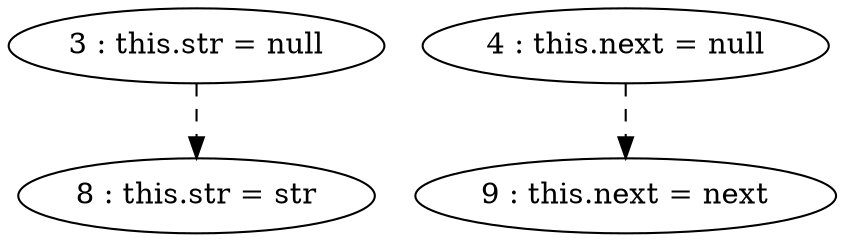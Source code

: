 digraph G {
"3 : this.str = null"
"3 : this.str = null" -> "8 : this.str = str" [style=dashed]
"4 : this.next = null"
"4 : this.next = null" -> "9 : this.next = next" [style=dashed]
"8 : this.str = str"
"9 : this.next = next"
}